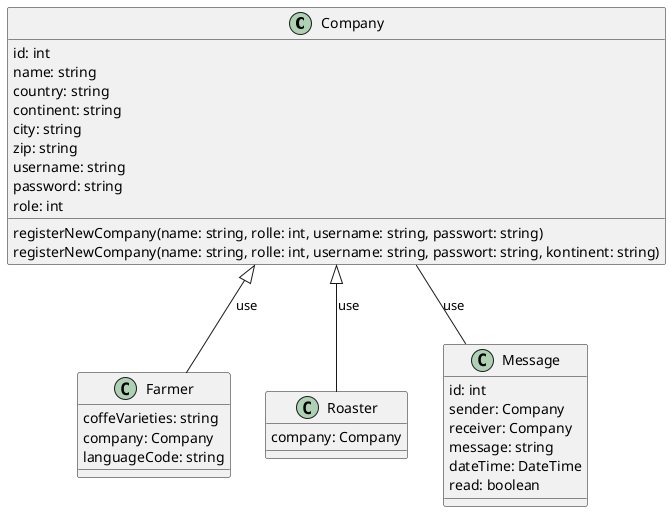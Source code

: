 @startuml
class "Company" as class1 
{
id: int
name: string
country: string
continent: string
city: string
zip: string
username: string
password: string
role: int
registerNewCompany(name: string, rolle: int, username: string, passwort: string)
registerNewCompany(name: string, rolle: int, username: string, passwort: string, kontinent: string)
}
class "Farmer" as class2
{
coffeVarieties: string
company: Company
languageCode: string
}
class "Roaster" as class3
{
company: Company
}
class "Message" as class4
{
id: int
sender: Company
receiver: Company
message: string
dateTime: DateTime
read: boolean
}


class1 <|-- class2 : use
class1 <|-- class3 : use
class1 -- class4 : use

@enduml
